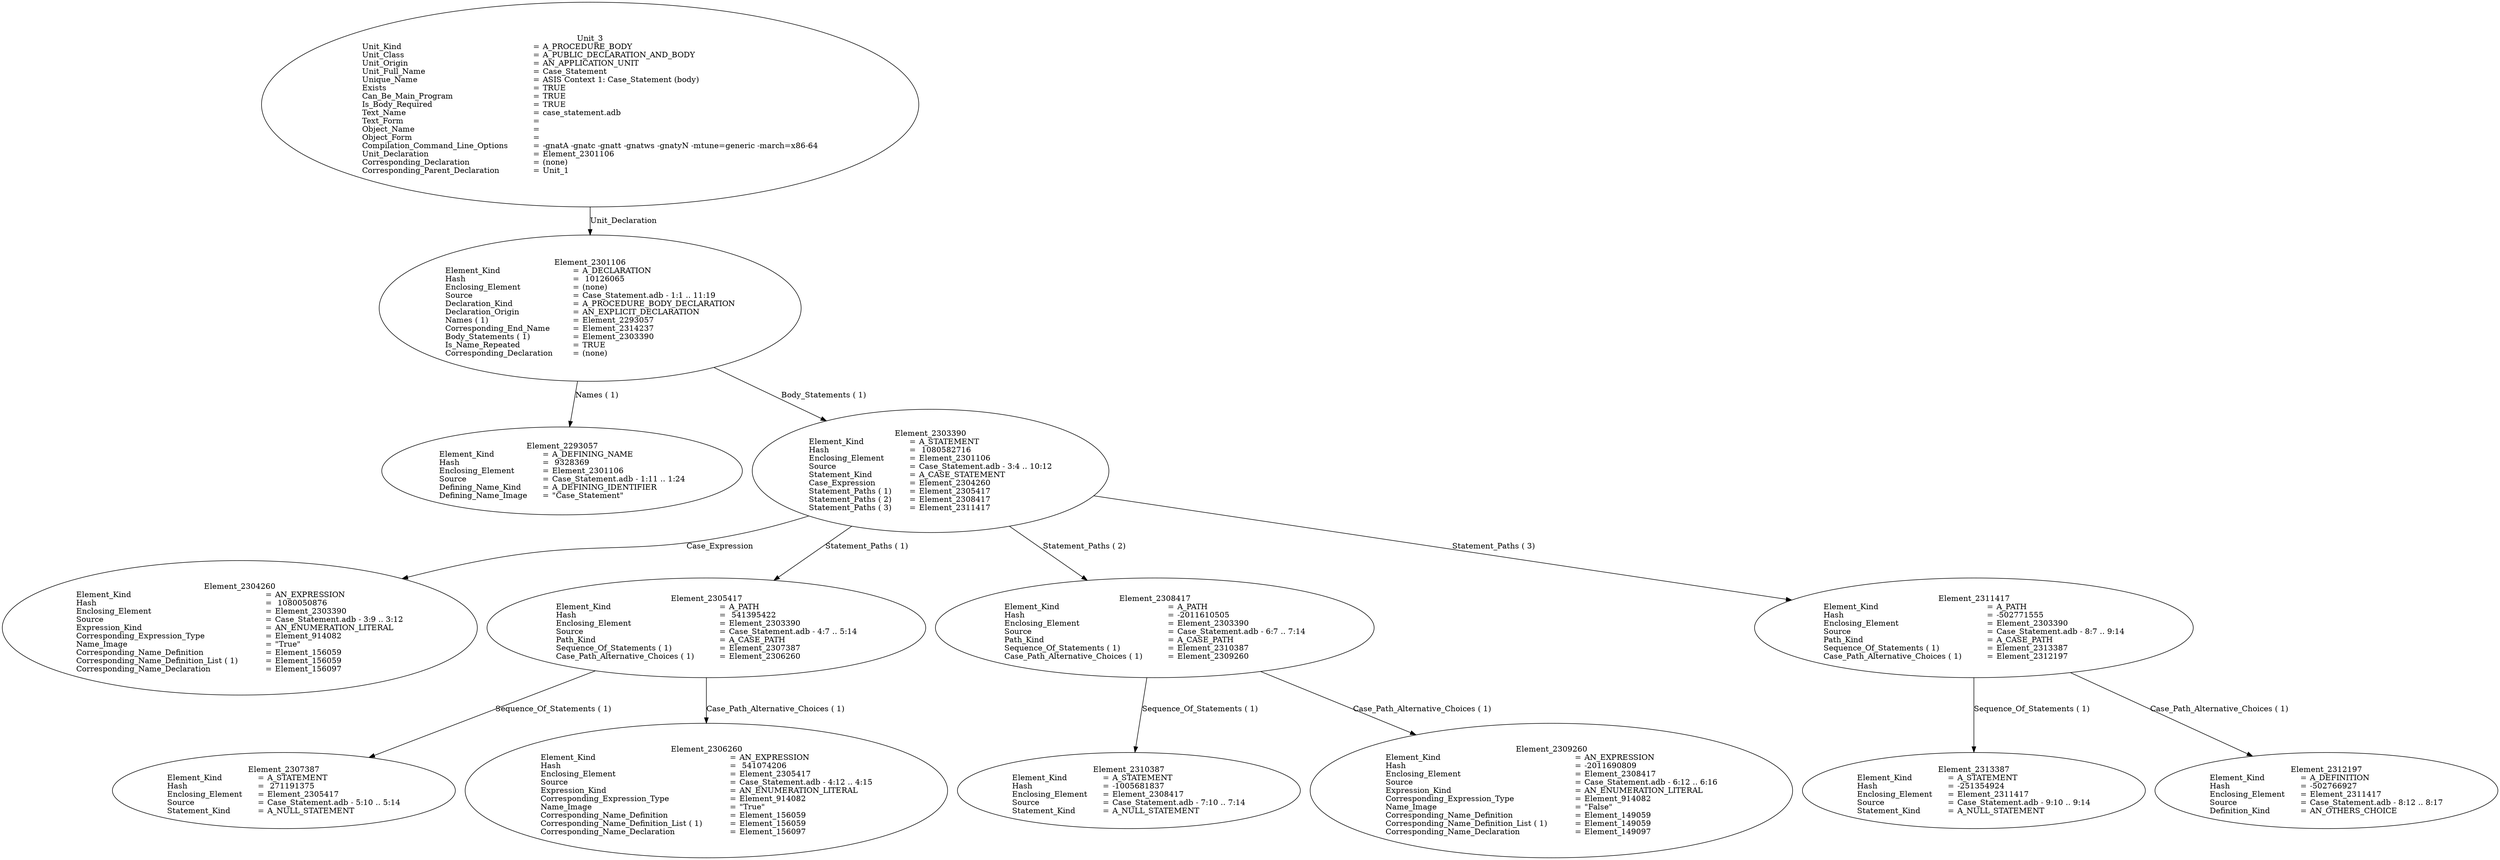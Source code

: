 digraph "case_statement.adt" {
  Unit_3 -> Element_2301106
      [ label=Unit_Declaration ];
  Unit_3
      [ label=<<TABLE BORDER="0" CELLBORDER="0" CELLSPACING="0" CELLPADDING="0"> 
          <TR><TD COLSPAN="3">Unit_3</TD></TR>
          <TR><TD ALIGN="LEFT">Unit_Kind   </TD><TD> = </TD><TD ALIGN="LEFT">A_PROCEDURE_BODY</TD></TR>
          <TR><TD ALIGN="LEFT">Unit_Class   </TD><TD> = </TD><TD ALIGN="LEFT">A_PUBLIC_DECLARATION_AND_BODY</TD></TR>
          <TR><TD ALIGN="LEFT">Unit_Origin   </TD><TD> = </TD><TD ALIGN="LEFT">AN_APPLICATION_UNIT</TD></TR>
          <TR><TD ALIGN="LEFT">Unit_Full_Name    </TD><TD> = </TD><TD ALIGN="LEFT">Case_Statement</TD></TR>
          <TR><TD ALIGN="LEFT">Unique_Name   </TD><TD> = </TD><TD ALIGN="LEFT">ASIS Context 1: Case_Statement (body)</TD></TR>
          <TR><TD ALIGN="LEFT">Exists  </TD><TD> = </TD><TD ALIGN="LEFT">TRUE</TD></TR>
          <TR><TD ALIGN="LEFT">Can_Be_Main_Program     </TD><TD> = </TD><TD ALIGN="LEFT">TRUE</TD></TR>
          <TR><TD ALIGN="LEFT">Is_Body_Required     </TD><TD> = </TD><TD ALIGN="LEFT">TRUE</TD></TR>
          <TR><TD ALIGN="LEFT">Text_Name   </TD><TD> = </TD><TD ALIGN="LEFT">case_statement.adb</TD></TR>
          <TR><TD ALIGN="LEFT">Text_Form   </TD><TD> = </TD><TD ALIGN="LEFT"></TD></TR>
          <TR><TD ALIGN="LEFT">Object_Name   </TD><TD> = </TD><TD ALIGN="LEFT"></TD></TR>
          <TR><TD ALIGN="LEFT">Object_Form   </TD><TD> = </TD><TD ALIGN="LEFT"></TD></TR>
          <TR><TD ALIGN="LEFT">Compilation_Command_Line_Options         </TD><TD> = </TD><TD ALIGN="LEFT">-gnatA -gnatc -gnatt -gnatws -gnatyN -mtune=generic -march=x86-64</TD></TR>
          <TR><TD ALIGN="LEFT">Unit_Declaration     </TD><TD> = </TD><TD ALIGN="LEFT">Element_2301106</TD></TR>
          <TR><TD ALIGN="LEFT">Corresponding_Declaration       </TD><TD> = </TD><TD ALIGN="LEFT">(none)</TD></TR>
          <TR><TD ALIGN="LEFT">Corresponding_Parent_Declaration         </TD><TD> = </TD><TD ALIGN="LEFT">Unit_1</TD></TR>
          </TABLE>> ];
  Element_2301106 -> Element_2293057
      [ label="Names ( 1)" ];
  Element_2301106 -> Element_2303390
      [ label="Body_Statements ( 1)" ];
  Element_2301106
      [ label=<<TABLE BORDER="0" CELLBORDER="0" CELLSPACING="0" CELLPADDING="0"> 
          <TR><TD COLSPAN="3">Element_2301106</TD></TR>
          <TR><TD ALIGN="LEFT">Element_Kind    </TD><TD> = </TD><TD ALIGN="LEFT">A_DECLARATION</TD></TR>
          <TR><TD ALIGN="LEFT">Hash  </TD><TD> = </TD><TD ALIGN="LEFT"> 10126065</TD></TR>
          <TR><TD ALIGN="LEFT">Enclosing_Element     </TD><TD> = </TD><TD ALIGN="LEFT">(none)</TD></TR>
          <TR><TD ALIGN="LEFT">Source  </TD><TD> = </TD><TD ALIGN="LEFT">Case_Statement.adb - 1:1 .. 11:19</TD></TR>
          <TR><TD ALIGN="LEFT">Declaration_Kind     </TD><TD> = </TD><TD ALIGN="LEFT">A_PROCEDURE_BODY_DECLARATION</TD></TR>
          <TR><TD ALIGN="LEFT">Declaration_Origin     </TD><TD> = </TD><TD ALIGN="LEFT">AN_EXPLICIT_DECLARATION</TD></TR>
          <TR><TD ALIGN="LEFT">Names ( 1)   </TD><TD> = </TD><TD ALIGN="LEFT">Element_2293057</TD></TR>
          <TR><TD ALIGN="LEFT">Corresponding_End_Name      </TD><TD> = </TD><TD ALIGN="LEFT">Element_2314237</TD></TR>
          <TR><TD ALIGN="LEFT">Body_Statements ( 1)      </TD><TD> = </TD><TD ALIGN="LEFT">Element_2303390</TD></TR>
          <TR><TD ALIGN="LEFT">Is_Name_Repeated     </TD><TD> = </TD><TD ALIGN="LEFT">TRUE</TD></TR>
          <TR><TD ALIGN="LEFT">Corresponding_Declaration       </TD><TD> = </TD><TD ALIGN="LEFT">(none)</TD></TR>
          </TABLE>> ];
  Element_2293057
      [ label=<<TABLE BORDER="0" CELLBORDER="0" CELLSPACING="0" CELLPADDING="0"> 
          <TR><TD COLSPAN="3">Element_2293057</TD></TR>
          <TR><TD ALIGN="LEFT">Element_Kind    </TD><TD> = </TD><TD ALIGN="LEFT">A_DEFINING_NAME</TD></TR>
          <TR><TD ALIGN="LEFT">Hash  </TD><TD> = </TD><TD ALIGN="LEFT"> 9328369</TD></TR>
          <TR><TD ALIGN="LEFT">Enclosing_Element     </TD><TD> = </TD><TD ALIGN="LEFT">Element_2301106</TD></TR>
          <TR><TD ALIGN="LEFT">Source  </TD><TD> = </TD><TD ALIGN="LEFT">Case_Statement.adb - 1:11 .. 1:24</TD></TR>
          <TR><TD ALIGN="LEFT">Defining_Name_Kind     </TD><TD> = </TD><TD ALIGN="LEFT">A_DEFINING_IDENTIFIER</TD></TR>
          <TR><TD ALIGN="LEFT">Defining_Name_Image     </TD><TD> = </TD><TD ALIGN="LEFT">"Case_Statement"</TD></TR>
          </TABLE>> ];
  Element_2303390 -> Element_2304260
      [ label=Case_Expression ];
  Element_2303390 -> Element_2305417
      [ label="Statement_Paths ( 1)" ];
  Element_2303390 -> Element_2308417
      [ label="Statement_Paths ( 2)" ];
  Element_2303390 -> Element_2311417
      [ label="Statement_Paths ( 3)" ];
  Element_2303390
      [ label=<<TABLE BORDER="0" CELLBORDER="0" CELLSPACING="0" CELLPADDING="0"> 
          <TR><TD COLSPAN="3">Element_2303390</TD></TR>
          <TR><TD ALIGN="LEFT">Element_Kind    </TD><TD> = </TD><TD ALIGN="LEFT">A_STATEMENT</TD></TR>
          <TR><TD ALIGN="LEFT">Hash  </TD><TD> = </TD><TD ALIGN="LEFT"> 1080582716</TD></TR>
          <TR><TD ALIGN="LEFT">Enclosing_Element     </TD><TD> = </TD><TD ALIGN="LEFT">Element_2301106</TD></TR>
          <TR><TD ALIGN="LEFT">Source  </TD><TD> = </TD><TD ALIGN="LEFT">Case_Statement.adb - 3:4 .. 10:12</TD></TR>
          <TR><TD ALIGN="LEFT">Statement_Kind    </TD><TD> = </TD><TD ALIGN="LEFT">A_CASE_STATEMENT</TD></TR>
          <TR><TD ALIGN="LEFT">Case_Expression    </TD><TD> = </TD><TD ALIGN="LEFT">Element_2304260</TD></TR>
          <TR><TD ALIGN="LEFT">Statement_Paths ( 1)      </TD><TD> = </TD><TD ALIGN="LEFT">Element_2305417</TD></TR>
          <TR><TD ALIGN="LEFT">Statement_Paths ( 2)      </TD><TD> = </TD><TD ALIGN="LEFT">Element_2308417</TD></TR>
          <TR><TD ALIGN="LEFT">Statement_Paths ( 3)      </TD><TD> = </TD><TD ALIGN="LEFT">Element_2311417</TD></TR>
          </TABLE>> ];
  Element_2304260
      [ label=<<TABLE BORDER="0" CELLBORDER="0" CELLSPACING="0" CELLPADDING="0"> 
          <TR><TD COLSPAN="3">Element_2304260</TD></TR>
          <TR><TD ALIGN="LEFT">Element_Kind    </TD><TD> = </TD><TD ALIGN="LEFT">AN_EXPRESSION</TD></TR>
          <TR><TD ALIGN="LEFT">Hash  </TD><TD> = </TD><TD ALIGN="LEFT"> 1080050876</TD></TR>
          <TR><TD ALIGN="LEFT">Enclosing_Element     </TD><TD> = </TD><TD ALIGN="LEFT">Element_2303390</TD></TR>
          <TR><TD ALIGN="LEFT">Source  </TD><TD> = </TD><TD ALIGN="LEFT">Case_Statement.adb - 3:9 .. 3:12</TD></TR>
          <TR><TD ALIGN="LEFT">Expression_Kind    </TD><TD> = </TD><TD ALIGN="LEFT">AN_ENUMERATION_LITERAL</TD></TR>
          <TR><TD ALIGN="LEFT">Corresponding_Expression_Type        </TD><TD> = </TD><TD ALIGN="LEFT">Element_914082</TD></TR>
          <TR><TD ALIGN="LEFT">Name_Image   </TD><TD> = </TD><TD ALIGN="LEFT">"True"</TD></TR>
          <TR><TD ALIGN="LEFT">Corresponding_Name_Definition        </TD><TD> = </TD><TD ALIGN="LEFT">Element_156059</TD></TR>
          <TR><TD ALIGN="LEFT">Corresponding_Name_Definition_List ( 1)          </TD><TD> = </TD><TD ALIGN="LEFT">Element_156059</TD></TR>
          <TR><TD ALIGN="LEFT">Corresponding_Name_Declaration        </TD><TD> = </TD><TD ALIGN="LEFT">Element_156097</TD></TR>
          </TABLE>> ];
  Element_2305417 -> Element_2307387
      [ label="Sequence_Of_Statements ( 1)" ];
  Element_2305417 -> Element_2306260
      [ label="Case_Path_Alternative_Choices ( 1)" ];
  Element_2305417
      [ label=<<TABLE BORDER="0" CELLBORDER="0" CELLSPACING="0" CELLPADDING="0"> 
          <TR><TD COLSPAN="3">Element_2305417</TD></TR>
          <TR><TD ALIGN="LEFT">Element_Kind    </TD><TD> = </TD><TD ALIGN="LEFT">A_PATH</TD></TR>
          <TR><TD ALIGN="LEFT">Hash  </TD><TD> = </TD><TD ALIGN="LEFT"> 541395422</TD></TR>
          <TR><TD ALIGN="LEFT">Enclosing_Element     </TD><TD> = </TD><TD ALIGN="LEFT">Element_2303390</TD></TR>
          <TR><TD ALIGN="LEFT">Source  </TD><TD> = </TD><TD ALIGN="LEFT">Case_Statement.adb - 4:7 .. 5:14</TD></TR>
          <TR><TD ALIGN="LEFT">Path_Kind   </TD><TD> = </TD><TD ALIGN="LEFT">A_CASE_PATH</TD></TR>
          <TR><TD ALIGN="LEFT">Sequence_Of_Statements ( 1)       </TD><TD> = </TD><TD ALIGN="LEFT">Element_2307387</TD></TR>
          <TR><TD ALIGN="LEFT">Case_Path_Alternative_Choices ( 1)         </TD><TD> = </TD><TD ALIGN="LEFT">Element_2306260</TD></TR>
          </TABLE>> ];
  Element_2306260
      [ label=<<TABLE BORDER="0" CELLBORDER="0" CELLSPACING="0" CELLPADDING="0"> 
          <TR><TD COLSPAN="3">Element_2306260</TD></TR>
          <TR><TD ALIGN="LEFT">Element_Kind    </TD><TD> = </TD><TD ALIGN="LEFT">AN_EXPRESSION</TD></TR>
          <TR><TD ALIGN="LEFT">Hash  </TD><TD> = </TD><TD ALIGN="LEFT"> 541074206</TD></TR>
          <TR><TD ALIGN="LEFT">Enclosing_Element     </TD><TD> = </TD><TD ALIGN="LEFT">Element_2305417</TD></TR>
          <TR><TD ALIGN="LEFT">Source  </TD><TD> = </TD><TD ALIGN="LEFT">Case_Statement.adb - 4:12 .. 4:15</TD></TR>
          <TR><TD ALIGN="LEFT">Expression_Kind    </TD><TD> = </TD><TD ALIGN="LEFT">AN_ENUMERATION_LITERAL</TD></TR>
          <TR><TD ALIGN="LEFT">Corresponding_Expression_Type        </TD><TD> = </TD><TD ALIGN="LEFT">Element_914082</TD></TR>
          <TR><TD ALIGN="LEFT">Name_Image   </TD><TD> = </TD><TD ALIGN="LEFT">"True"</TD></TR>
          <TR><TD ALIGN="LEFT">Corresponding_Name_Definition        </TD><TD> = </TD><TD ALIGN="LEFT">Element_156059</TD></TR>
          <TR><TD ALIGN="LEFT">Corresponding_Name_Definition_List ( 1)          </TD><TD> = </TD><TD ALIGN="LEFT">Element_156059</TD></TR>
          <TR><TD ALIGN="LEFT">Corresponding_Name_Declaration        </TD><TD> = </TD><TD ALIGN="LEFT">Element_156097</TD></TR>
          </TABLE>> ];
  Element_2307387
      [ label=<<TABLE BORDER="0" CELLBORDER="0" CELLSPACING="0" CELLPADDING="0"> 
          <TR><TD COLSPAN="3">Element_2307387</TD></TR>
          <TR><TD ALIGN="LEFT">Element_Kind    </TD><TD> = </TD><TD ALIGN="LEFT">A_STATEMENT</TD></TR>
          <TR><TD ALIGN="LEFT">Hash  </TD><TD> = </TD><TD ALIGN="LEFT"> 271191375</TD></TR>
          <TR><TD ALIGN="LEFT">Enclosing_Element     </TD><TD> = </TD><TD ALIGN="LEFT">Element_2305417</TD></TR>
          <TR><TD ALIGN="LEFT">Source  </TD><TD> = </TD><TD ALIGN="LEFT">Case_Statement.adb - 5:10 .. 5:14</TD></TR>
          <TR><TD ALIGN="LEFT">Statement_Kind    </TD><TD> = </TD><TD ALIGN="LEFT">A_NULL_STATEMENT</TD></TR>
          </TABLE>> ];
  Element_2308417 -> Element_2310387
      [ label="Sequence_Of_Statements ( 1)" ];
  Element_2308417 -> Element_2309260
      [ label="Case_Path_Alternative_Choices ( 1)" ];
  Element_2308417
      [ label=<<TABLE BORDER="0" CELLBORDER="0" CELLSPACING="0" CELLPADDING="0"> 
          <TR><TD COLSPAN="3">Element_2308417</TD></TR>
          <TR><TD ALIGN="LEFT">Element_Kind    </TD><TD> = </TD><TD ALIGN="LEFT">A_PATH</TD></TR>
          <TR><TD ALIGN="LEFT">Hash  </TD><TD> = </TD><TD ALIGN="LEFT">-2011610505</TD></TR>
          <TR><TD ALIGN="LEFT">Enclosing_Element     </TD><TD> = </TD><TD ALIGN="LEFT">Element_2303390</TD></TR>
          <TR><TD ALIGN="LEFT">Source  </TD><TD> = </TD><TD ALIGN="LEFT">Case_Statement.adb - 6:7 .. 7:14</TD></TR>
          <TR><TD ALIGN="LEFT">Path_Kind   </TD><TD> = </TD><TD ALIGN="LEFT">A_CASE_PATH</TD></TR>
          <TR><TD ALIGN="LEFT">Sequence_Of_Statements ( 1)       </TD><TD> = </TD><TD ALIGN="LEFT">Element_2310387</TD></TR>
          <TR><TD ALIGN="LEFT">Case_Path_Alternative_Choices ( 1)         </TD><TD> = </TD><TD ALIGN="LEFT">Element_2309260</TD></TR>
          </TABLE>> ];
  Element_2309260
      [ label=<<TABLE BORDER="0" CELLBORDER="0" CELLSPACING="0" CELLPADDING="0"> 
          <TR><TD COLSPAN="3">Element_2309260</TD></TR>
          <TR><TD ALIGN="LEFT">Element_Kind    </TD><TD> = </TD><TD ALIGN="LEFT">AN_EXPRESSION</TD></TR>
          <TR><TD ALIGN="LEFT">Hash  </TD><TD> = </TD><TD ALIGN="LEFT">-2011690809</TD></TR>
          <TR><TD ALIGN="LEFT">Enclosing_Element     </TD><TD> = </TD><TD ALIGN="LEFT">Element_2308417</TD></TR>
          <TR><TD ALIGN="LEFT">Source  </TD><TD> = </TD><TD ALIGN="LEFT">Case_Statement.adb - 6:12 .. 6:16</TD></TR>
          <TR><TD ALIGN="LEFT">Expression_Kind    </TD><TD> = </TD><TD ALIGN="LEFT">AN_ENUMERATION_LITERAL</TD></TR>
          <TR><TD ALIGN="LEFT">Corresponding_Expression_Type        </TD><TD> = </TD><TD ALIGN="LEFT">Element_914082</TD></TR>
          <TR><TD ALIGN="LEFT">Name_Image   </TD><TD> = </TD><TD ALIGN="LEFT">"False"</TD></TR>
          <TR><TD ALIGN="LEFT">Corresponding_Name_Definition        </TD><TD> = </TD><TD ALIGN="LEFT">Element_149059</TD></TR>
          <TR><TD ALIGN="LEFT">Corresponding_Name_Definition_List ( 1)          </TD><TD> = </TD><TD ALIGN="LEFT">Element_149059</TD></TR>
          <TR><TD ALIGN="LEFT">Corresponding_Name_Declaration        </TD><TD> = </TD><TD ALIGN="LEFT">Element_149097</TD></TR>
          </TABLE>> ];
  Element_2310387
      [ label=<<TABLE BORDER="0" CELLBORDER="0" CELLSPACING="0" CELLPADDING="0"> 
          <TR><TD COLSPAN="3">Element_2310387</TD></TR>
          <TR><TD ALIGN="LEFT">Element_Kind    </TD><TD> = </TD><TD ALIGN="LEFT">A_STATEMENT</TD></TR>
          <TR><TD ALIGN="LEFT">Hash  </TD><TD> = </TD><TD ALIGN="LEFT">-1005681837</TD></TR>
          <TR><TD ALIGN="LEFT">Enclosing_Element     </TD><TD> = </TD><TD ALIGN="LEFT">Element_2308417</TD></TR>
          <TR><TD ALIGN="LEFT">Source  </TD><TD> = </TD><TD ALIGN="LEFT">Case_Statement.adb - 7:10 .. 7:14</TD></TR>
          <TR><TD ALIGN="LEFT">Statement_Kind    </TD><TD> = </TD><TD ALIGN="LEFT">A_NULL_STATEMENT</TD></TR>
          </TABLE>> ];
  Element_2311417 -> Element_2313387
      [ label="Sequence_Of_Statements ( 1)" ];
  Element_2311417 -> Element_2312197
      [ label="Case_Path_Alternative_Choices ( 1)" ];
  Element_2311417
      [ label=<<TABLE BORDER="0" CELLBORDER="0" CELLSPACING="0" CELLPADDING="0"> 
          <TR><TD COLSPAN="3">Element_2311417</TD></TR>
          <TR><TD ALIGN="LEFT">Element_Kind    </TD><TD> = </TD><TD ALIGN="LEFT">A_PATH</TD></TR>
          <TR><TD ALIGN="LEFT">Hash  </TD><TD> = </TD><TD ALIGN="LEFT">-502771555</TD></TR>
          <TR><TD ALIGN="LEFT">Enclosing_Element     </TD><TD> = </TD><TD ALIGN="LEFT">Element_2303390</TD></TR>
          <TR><TD ALIGN="LEFT">Source  </TD><TD> = </TD><TD ALIGN="LEFT">Case_Statement.adb - 8:7 .. 9:14</TD></TR>
          <TR><TD ALIGN="LEFT">Path_Kind   </TD><TD> = </TD><TD ALIGN="LEFT">A_CASE_PATH</TD></TR>
          <TR><TD ALIGN="LEFT">Sequence_Of_Statements ( 1)       </TD><TD> = </TD><TD ALIGN="LEFT">Element_2313387</TD></TR>
          <TR><TD ALIGN="LEFT">Case_Path_Alternative_Choices ( 1)         </TD><TD> = </TD><TD ALIGN="LEFT">Element_2312197</TD></TR>
          </TABLE>> ];
  Element_2312197
      [ label=<<TABLE BORDER="0" CELLBORDER="0" CELLSPACING="0" CELLPADDING="0"> 
          <TR><TD COLSPAN="3">Element_2312197</TD></TR>
          <TR><TD ALIGN="LEFT">Element_Kind    </TD><TD> = </TD><TD ALIGN="LEFT">A_DEFINITION</TD></TR>
          <TR><TD ALIGN="LEFT">Hash  </TD><TD> = </TD><TD ALIGN="LEFT">-502766927</TD></TR>
          <TR><TD ALIGN="LEFT">Enclosing_Element     </TD><TD> = </TD><TD ALIGN="LEFT">Element_2311417</TD></TR>
          <TR><TD ALIGN="LEFT">Source  </TD><TD> = </TD><TD ALIGN="LEFT">Case_Statement.adb - 8:12 .. 8:17</TD></TR>
          <TR><TD ALIGN="LEFT">Definition_Kind    </TD><TD> = </TD><TD ALIGN="LEFT">AN_OTHERS_CHOICE</TD></TR>
          </TABLE>> ];
  Element_2313387
      [ label=<<TABLE BORDER="0" CELLBORDER="0" CELLSPACING="0" CELLPADDING="0"> 
          <TR><TD COLSPAN="3">Element_2313387</TD></TR>
          <TR><TD ALIGN="LEFT">Element_Kind    </TD><TD> = </TD><TD ALIGN="LEFT">A_STATEMENT</TD></TR>
          <TR><TD ALIGN="LEFT">Hash  </TD><TD> = </TD><TD ALIGN="LEFT">-251354924</TD></TR>
          <TR><TD ALIGN="LEFT">Enclosing_Element     </TD><TD> = </TD><TD ALIGN="LEFT">Element_2311417</TD></TR>
          <TR><TD ALIGN="LEFT">Source  </TD><TD> = </TD><TD ALIGN="LEFT">Case_Statement.adb - 9:10 .. 9:14</TD></TR>
          <TR><TD ALIGN="LEFT">Statement_Kind    </TD><TD> = </TD><TD ALIGN="LEFT">A_NULL_STATEMENT</TD></TR>
          </TABLE>> ]
}
